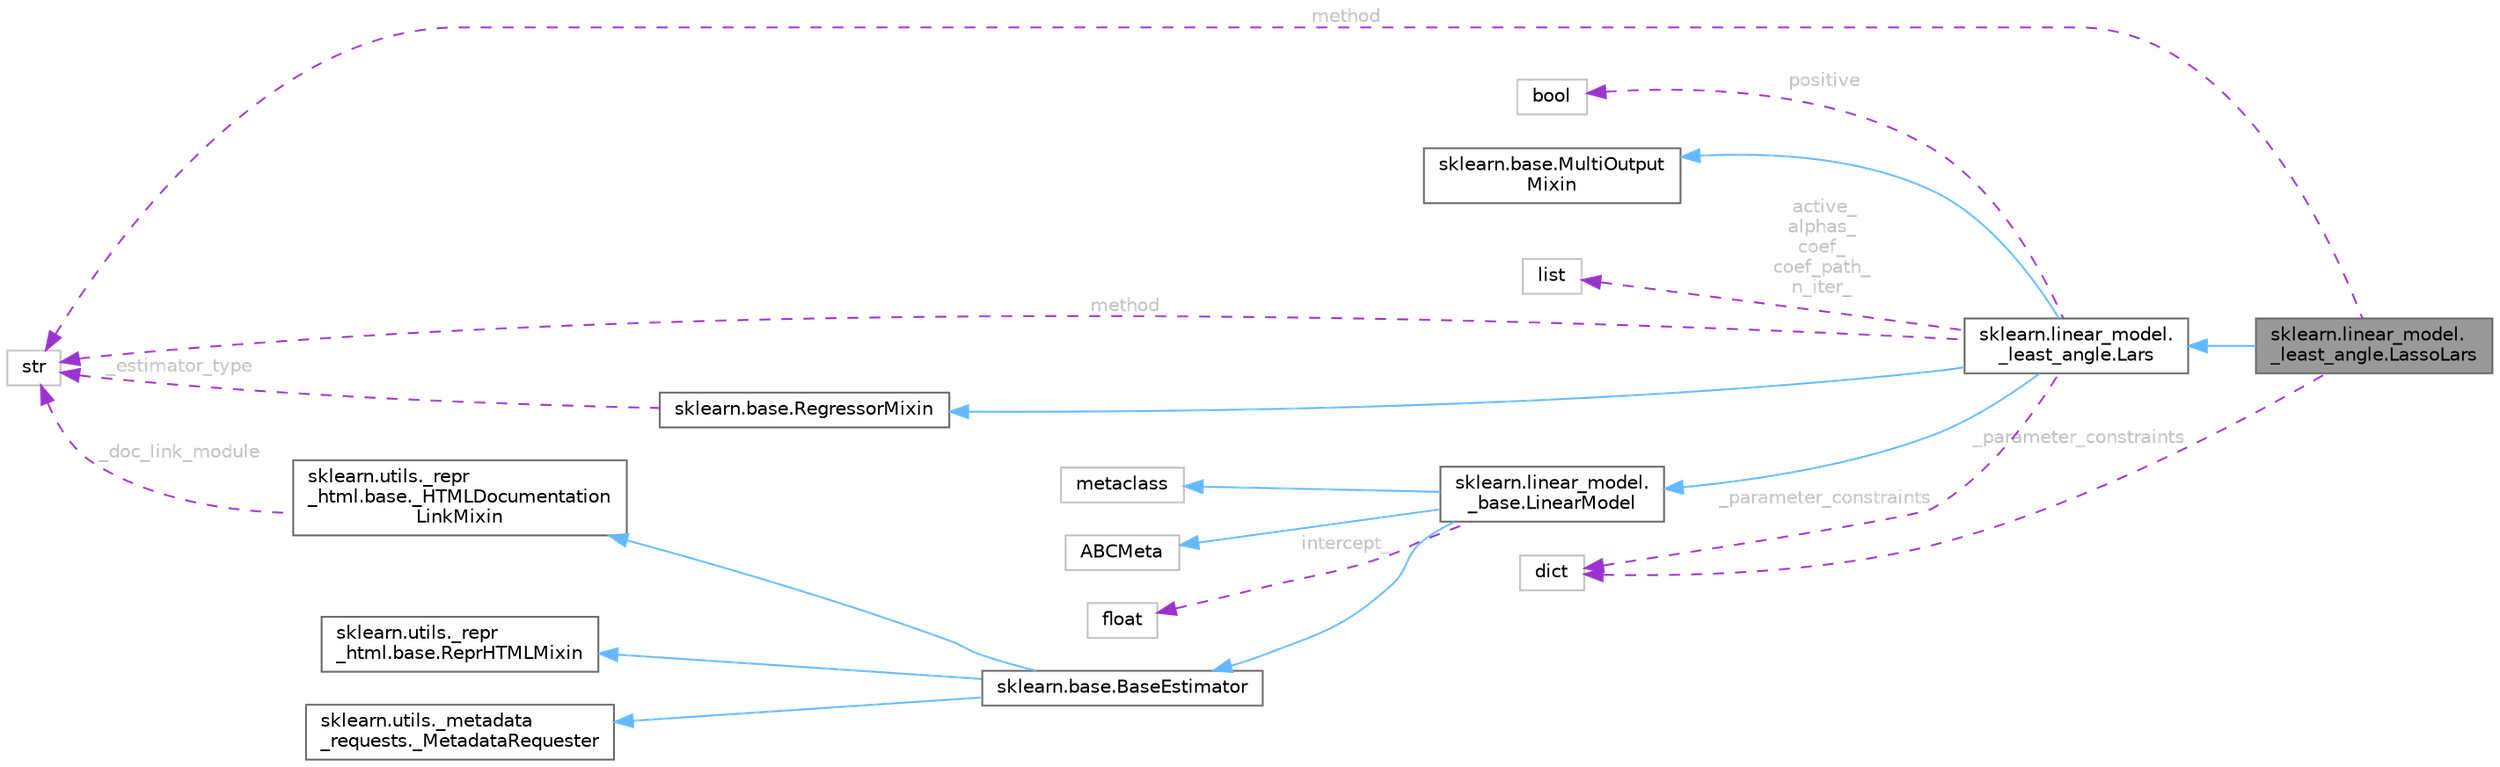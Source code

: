 digraph "sklearn.linear_model._least_angle.LassoLars"
{
 // LATEX_PDF_SIZE
  bgcolor="transparent";
  edge [fontname=Helvetica,fontsize=10,labelfontname=Helvetica,labelfontsize=10];
  node [fontname=Helvetica,fontsize=10,shape=box,height=0.2,width=0.4];
  rankdir="LR";
  Node1 [id="Node000001",label="sklearn.linear_model.\l_least_angle.LassoLars",height=0.2,width=0.4,color="gray40", fillcolor="grey60", style="filled", fontcolor="black",tooltip=" "];
  Node2 -> Node1 [id="edge20_Node000001_Node000002",dir="back",color="steelblue1",style="solid",tooltip=" "];
  Node2 [id="Node000002",label="sklearn.linear_model.\l_least_angle.Lars",height=0.2,width=0.4,color="gray40", fillcolor="white", style="filled",URL="$d5/d12/classsklearn_1_1linear__model_1_1__least__angle_1_1Lars.html",tooltip="Estimator classes."];
  Node3 -> Node2 [id="edge21_Node000002_Node000003",dir="back",color="steelblue1",style="solid",tooltip=" "];
  Node3 [id="Node000003",label="sklearn.base.MultiOutput\lMixin",height=0.2,width=0.4,color="gray40", fillcolor="white", style="filled",URL="$d4/d1c/classsklearn_1_1base_1_1MultiOutputMixin.html",tooltip=" "];
  Node4 -> Node2 [id="edge22_Node000002_Node000004",dir="back",color="steelblue1",style="solid",tooltip=" "];
  Node4 [id="Node000004",label="sklearn.base.RegressorMixin",height=0.2,width=0.4,color="gray40", fillcolor="white", style="filled",URL="$df/d64/classsklearn_1_1base_1_1RegressorMixin.html",tooltip=" "];
  Node5 -> Node4 [id="edge23_Node000004_Node000005",dir="back",color="darkorchid3",style="dashed",tooltip=" ",label=" _estimator_type",fontcolor="grey" ];
  Node5 [id="Node000005",label="str",height=0.2,width=0.4,color="grey75", fillcolor="white", style="filled",tooltip=" "];
  Node6 -> Node2 [id="edge24_Node000002_Node000006",dir="back",color="steelblue1",style="solid",tooltip=" "];
  Node6 [id="Node000006",label="sklearn.linear_model.\l_base.LinearModel",height=0.2,width=0.4,color="gray40", fillcolor="white", style="filled",URL="$de/d80/classsklearn_1_1linear__model_1_1__base_1_1LinearModel.html",tooltip=" "];
  Node7 -> Node6 [id="edge25_Node000006_Node000007",dir="back",color="steelblue1",style="solid",tooltip=" "];
  Node7 [id="Node000007",label="sklearn.base.BaseEstimator",height=0.2,width=0.4,color="gray40", fillcolor="white", style="filled",URL="$d3/d20/classsklearn_1_1base_1_1BaseEstimator.html",tooltip=" "];
  Node8 -> Node7 [id="edge26_Node000007_Node000008",dir="back",color="steelblue1",style="solid",tooltip=" "];
  Node8 [id="Node000008",label="sklearn.utils._repr\l_html.base.ReprHTMLMixin",height=0.2,width=0.4,color="gray40", fillcolor="white", style="filled",URL="$d3/d50/classsklearn_1_1utils_1_1__repr__html_1_1base_1_1ReprHTMLMixin.html",tooltip=" "];
  Node9 -> Node7 [id="edge27_Node000007_Node000009",dir="back",color="steelblue1",style="solid",tooltip=" "];
  Node9 [id="Node000009",label="sklearn.utils._repr\l_html.base._HTMLDocumentation\lLinkMixin",height=0.2,width=0.4,color="gray40", fillcolor="white", style="filled",URL="$d5/d05/classsklearn_1_1utils_1_1__repr__html_1_1base_1_1__HTMLDocumentationLinkMixin.html",tooltip=" "];
  Node5 -> Node9 [id="edge28_Node000009_Node000005",dir="back",color="darkorchid3",style="dashed",tooltip=" ",label=" _doc_link_module",fontcolor="grey" ];
  Node10 -> Node7 [id="edge29_Node000007_Node000010",dir="back",color="steelblue1",style="solid",tooltip=" "];
  Node10 [id="Node000010",label="sklearn.utils._metadata\l_requests._MetadataRequester",height=0.2,width=0.4,color="gray40", fillcolor="white", style="filled",URL="$d6/dfa/classsklearn_1_1utils_1_1__metadata__requests_1_1__MetadataRequester.html",tooltip=" "];
  Node11 -> Node6 [id="edge30_Node000006_Node000011",dir="back",color="steelblue1",style="solid",tooltip=" "];
  Node11 [id="Node000011",label="metaclass",height=0.2,width=0.4,color="grey75", fillcolor="white", style="filled",URL="$d1/d9a/classmetaclass.html",tooltip=" "];
  Node12 -> Node6 [id="edge31_Node000006_Node000012",dir="back",color="steelblue1",style="solid",tooltip=" "];
  Node12 [id="Node000012",label="ABCMeta",height=0.2,width=0.4,color="grey75", fillcolor="white", style="filled",URL="$df/d42/classABCMeta.html",tooltip=" "];
  Node13 -> Node6 [id="edge32_Node000006_Node000013",dir="back",color="darkorchid3",style="dashed",tooltip=" ",label=" intercept_",fontcolor="grey" ];
  Node13 [id="Node000013",label="float",height=0.2,width=0.4,color="grey75", fillcolor="white", style="filled",tooltip=" "];
  Node14 -> Node2 [id="edge33_Node000002_Node000014",dir="back",color="darkorchid3",style="dashed",tooltip=" ",label=" _parameter_constraints",fontcolor="grey" ];
  Node14 [id="Node000014",label="dict",height=0.2,width=0.4,color="grey75", fillcolor="white", style="filled",tooltip=" "];
  Node5 -> Node2 [id="edge34_Node000002_Node000005",dir="back",color="darkorchid3",style="dashed",tooltip=" ",label=" method",fontcolor="grey" ];
  Node15 -> Node2 [id="edge35_Node000002_Node000015",dir="back",color="darkorchid3",style="dashed",tooltip=" ",label=" positive",fontcolor="grey" ];
  Node15 [id="Node000015",label="bool",height=0.2,width=0.4,color="grey75", fillcolor="white", style="filled",tooltip=" "];
  Node16 -> Node2 [id="edge36_Node000002_Node000016",dir="back",color="darkorchid3",style="dashed",tooltip=" ",label=" active_\nalphas_\ncoef_\ncoef_path_\nn_iter_",fontcolor="grey" ];
  Node16 [id="Node000016",label="list",height=0.2,width=0.4,color="grey75", fillcolor="white", style="filled",tooltip=" "];
  Node14 -> Node1 [id="edge37_Node000001_Node000014",dir="back",color="darkorchid3",style="dashed",tooltip=" ",label=" _parameter_constraints",fontcolor="grey" ];
  Node5 -> Node1 [id="edge38_Node000001_Node000005",dir="back",color="darkorchid3",style="dashed",tooltip=" ",label=" method",fontcolor="grey" ];
}
